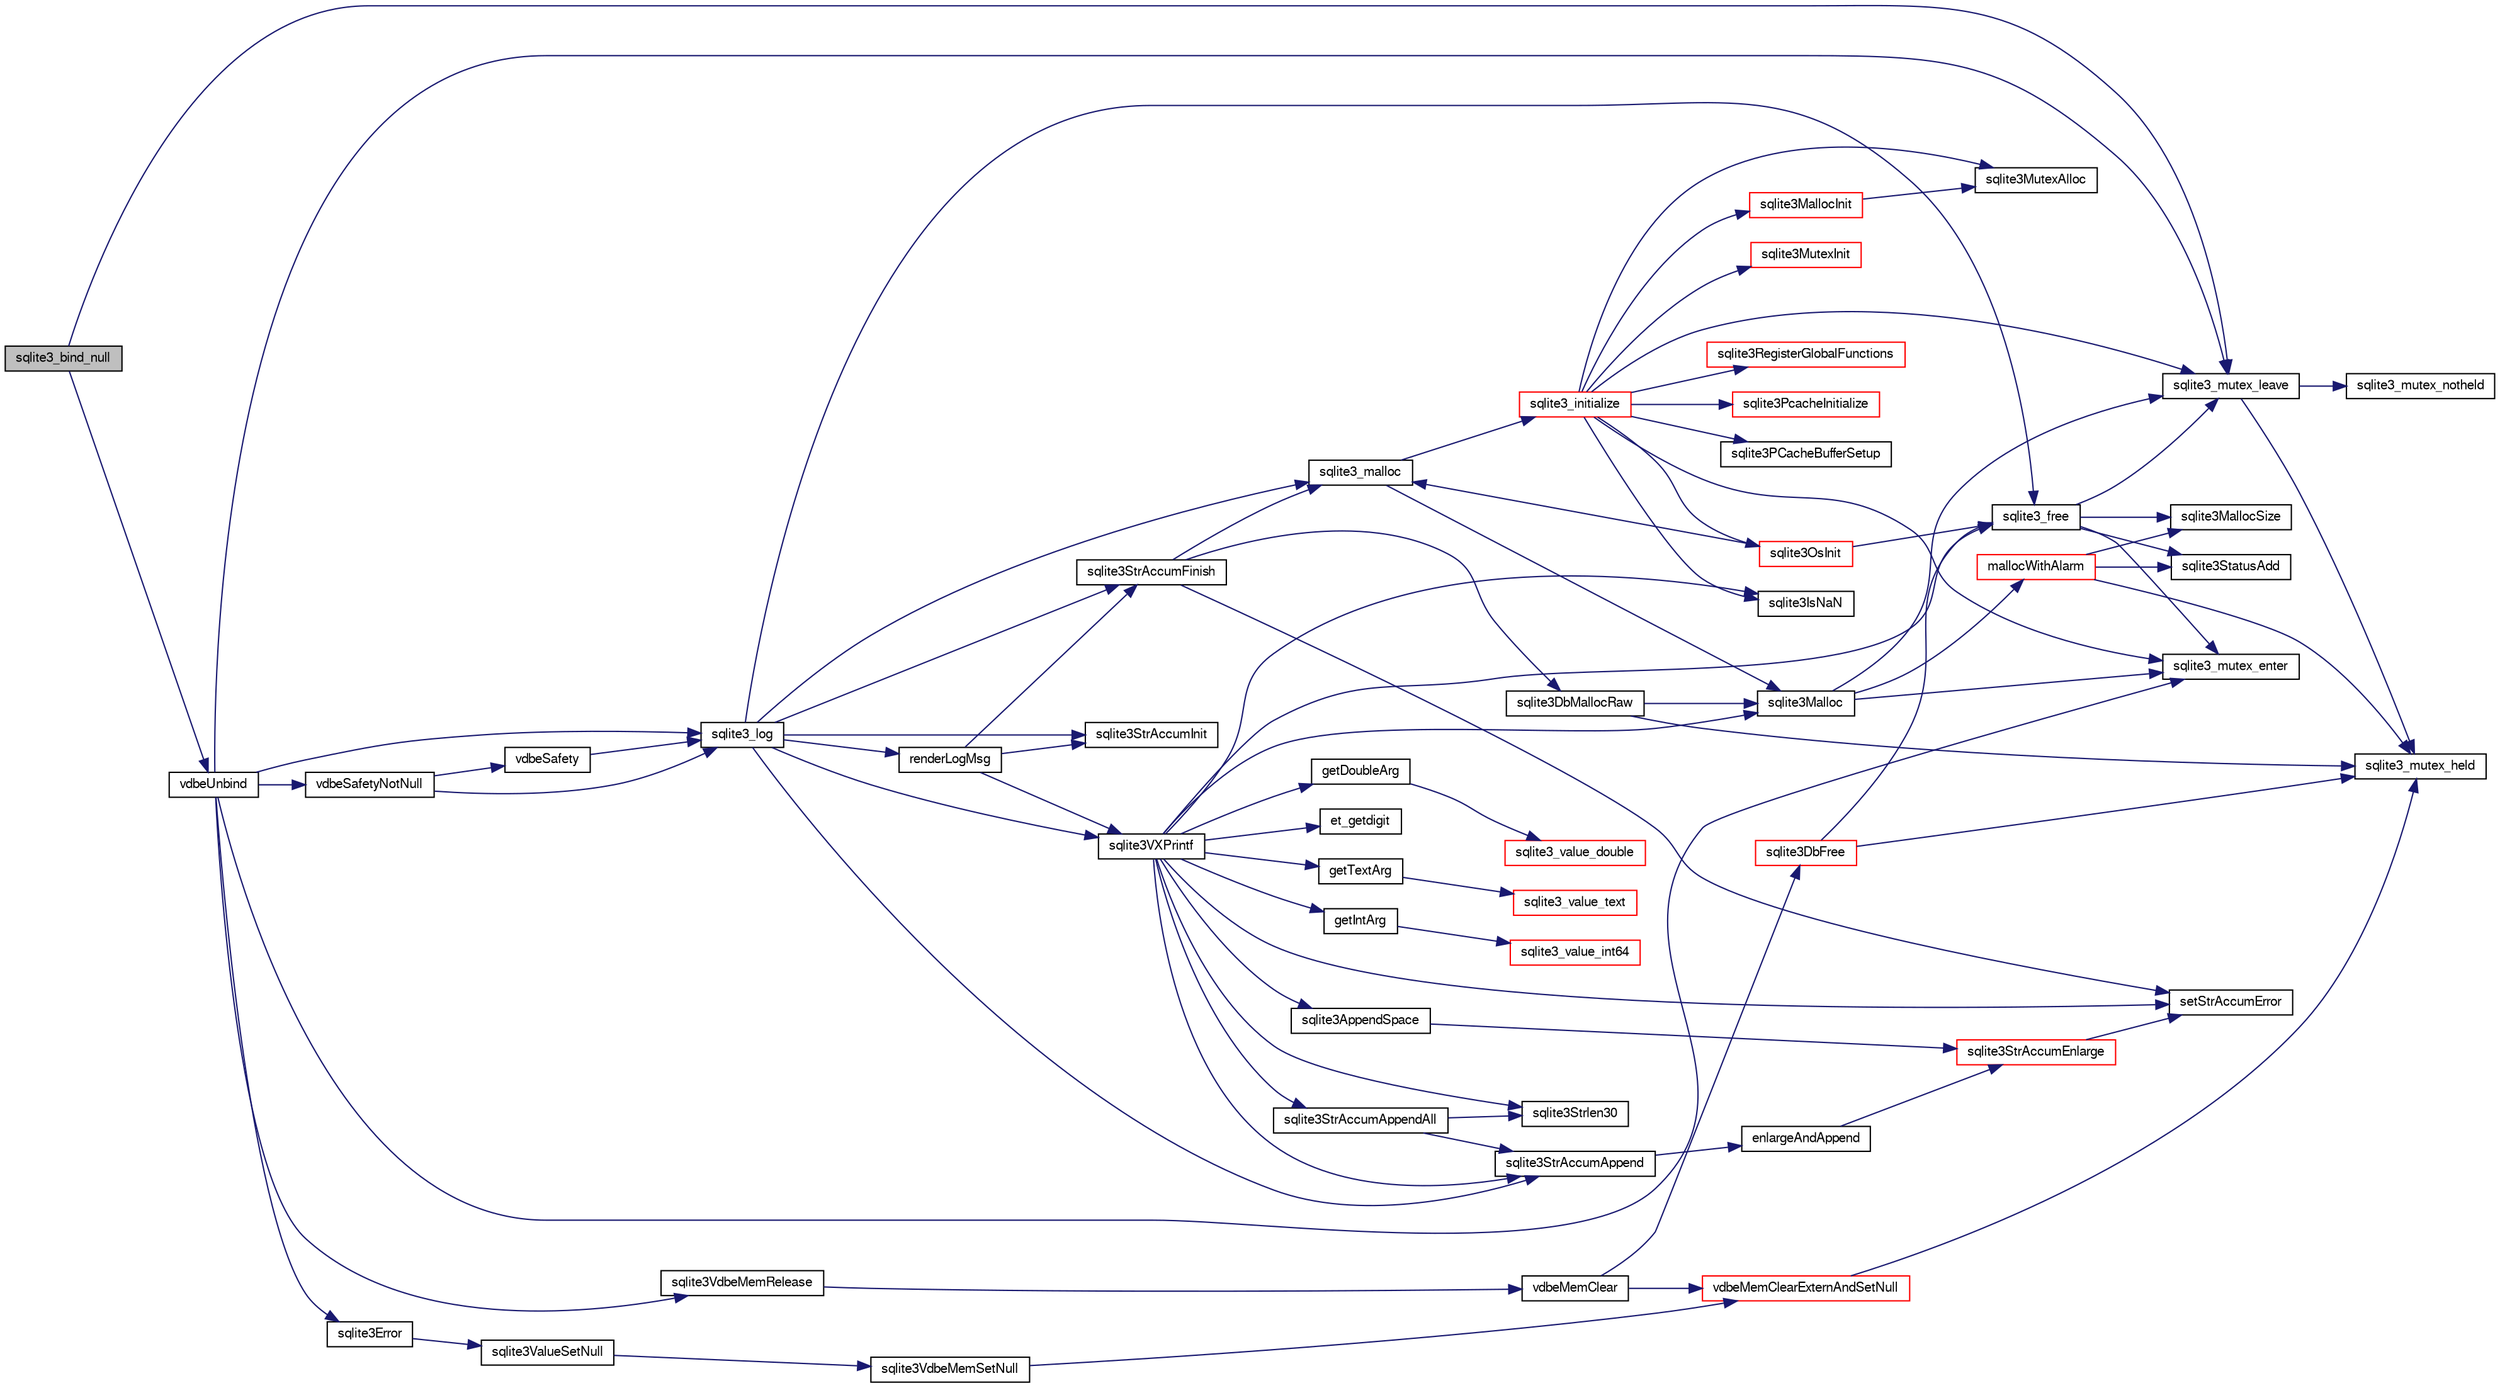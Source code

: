 digraph "sqlite3_bind_null"
{
  edge [fontname="FreeSans",fontsize="10",labelfontname="FreeSans",labelfontsize="10"];
  node [fontname="FreeSans",fontsize="10",shape=record];
  rankdir="LR";
  Node307136 [label="sqlite3_bind_null",height=0.2,width=0.4,color="black", fillcolor="grey75", style="filled", fontcolor="black"];
  Node307136 -> Node307137 [color="midnightblue",fontsize="10",style="solid",fontname="FreeSans"];
  Node307137 [label="vdbeUnbind",height=0.2,width=0.4,color="black", fillcolor="white", style="filled",URL="$sqlite3_8c.html#ae3ca3d8a878660305a0efd0c73c9f064"];
  Node307137 -> Node307138 [color="midnightblue",fontsize="10",style="solid",fontname="FreeSans"];
  Node307138 [label="vdbeSafetyNotNull",height=0.2,width=0.4,color="black", fillcolor="white", style="filled",URL="$sqlite3_8c.html#a018448275e86f09d8af8033cec4cafdf"];
  Node307138 -> Node307139 [color="midnightblue",fontsize="10",style="solid",fontname="FreeSans"];
  Node307139 [label="sqlite3_log",height=0.2,width=0.4,color="black", fillcolor="white", style="filled",URL="$sqlite3_8c.html#a298c9699bf9c143662c6b1fec4b2dc3b"];
  Node307139 -> Node307140 [color="midnightblue",fontsize="10",style="solid",fontname="FreeSans"];
  Node307140 [label="renderLogMsg",height=0.2,width=0.4,color="black", fillcolor="white", style="filled",URL="$sqlite3_8c.html#a7a02b43ce0a27bb52085c7f446d115af"];
  Node307140 -> Node307141 [color="midnightblue",fontsize="10",style="solid",fontname="FreeSans"];
  Node307141 [label="sqlite3StrAccumInit",height=0.2,width=0.4,color="black", fillcolor="white", style="filled",URL="$sqlite3_8c.html#aabf95e113b9d54d519cd15a56215f560"];
  Node307140 -> Node307142 [color="midnightblue",fontsize="10",style="solid",fontname="FreeSans"];
  Node307142 [label="sqlite3VXPrintf",height=0.2,width=0.4,color="black", fillcolor="white", style="filled",URL="$sqlite3_8c.html#a63c25806c9bd4a2b76f9a0eb232c6bde"];
  Node307142 -> Node307143 [color="midnightblue",fontsize="10",style="solid",fontname="FreeSans"];
  Node307143 [label="sqlite3StrAccumAppend",height=0.2,width=0.4,color="black", fillcolor="white", style="filled",URL="$sqlite3_8c.html#a56664fa33def33c5a5245b623441d5e0"];
  Node307143 -> Node307144 [color="midnightblue",fontsize="10",style="solid",fontname="FreeSans"];
  Node307144 [label="enlargeAndAppend",height=0.2,width=0.4,color="black", fillcolor="white", style="filled",URL="$sqlite3_8c.html#a25b21e61dc0883d849890eaa8a18088a"];
  Node307144 -> Node307145 [color="midnightblue",fontsize="10",style="solid",fontname="FreeSans"];
  Node307145 [label="sqlite3StrAccumEnlarge",height=0.2,width=0.4,color="red", fillcolor="white", style="filled",URL="$sqlite3_8c.html#a38976500a97c69d65086eeccca82dd96"];
  Node307145 -> Node307146 [color="midnightblue",fontsize="10",style="solid",fontname="FreeSans"];
  Node307146 [label="setStrAccumError",height=0.2,width=0.4,color="black", fillcolor="white", style="filled",URL="$sqlite3_8c.html#a3dc479a1fc8ba1ab8edfe51f8a0b102c"];
  Node307142 -> Node307415 [color="midnightblue",fontsize="10",style="solid",fontname="FreeSans"];
  Node307415 [label="getIntArg",height=0.2,width=0.4,color="black", fillcolor="white", style="filled",URL="$sqlite3_8c.html#abff258963dbd9205fb299851a64c67be"];
  Node307415 -> Node307299 [color="midnightblue",fontsize="10",style="solid",fontname="FreeSans"];
  Node307299 [label="sqlite3_value_int64",height=0.2,width=0.4,color="red", fillcolor="white", style="filled",URL="$sqlite3_8c.html#ab38d8627f4750672e72712df0b709e0d"];
  Node307142 -> Node307161 [color="midnightblue",fontsize="10",style="solid",fontname="FreeSans"];
  Node307161 [label="sqlite3Malloc",height=0.2,width=0.4,color="black", fillcolor="white", style="filled",URL="$sqlite3_8c.html#a361a2eaa846b1885f123abe46f5d8b2b"];
  Node307161 -> Node307155 [color="midnightblue",fontsize="10",style="solid",fontname="FreeSans"];
  Node307155 [label="sqlite3_mutex_enter",height=0.2,width=0.4,color="black", fillcolor="white", style="filled",URL="$sqlite3_8c.html#a1c12cde690bd89f104de5cbad12a6bf5"];
  Node307161 -> Node307162 [color="midnightblue",fontsize="10",style="solid",fontname="FreeSans"];
  Node307162 [label="mallocWithAlarm",height=0.2,width=0.4,color="red", fillcolor="white", style="filled",URL="$sqlite3_8c.html#ab070d5cf8e48ec8a6a43cf025d48598b"];
  Node307162 -> Node307149 [color="midnightblue",fontsize="10",style="solid",fontname="FreeSans"];
  Node307149 [label="sqlite3_mutex_held",height=0.2,width=0.4,color="black", fillcolor="white", style="filled",URL="$sqlite3_8c.html#acf77da68932b6bc163c5e68547ecc3e7"];
  Node307162 -> Node307152 [color="midnightblue",fontsize="10",style="solid",fontname="FreeSans"];
  Node307152 [label="sqlite3MallocSize",height=0.2,width=0.4,color="black", fillcolor="white", style="filled",URL="$sqlite3_8c.html#acf5d2a5f35270bafb050bd2def576955"];
  Node307162 -> Node307156 [color="midnightblue",fontsize="10",style="solid",fontname="FreeSans"];
  Node307156 [label="sqlite3StatusAdd",height=0.2,width=0.4,color="black", fillcolor="white", style="filled",URL="$sqlite3_8c.html#afa029f93586aeab4cc85360905dae9cd"];
  Node307161 -> Node307157 [color="midnightblue",fontsize="10",style="solid",fontname="FreeSans"];
  Node307157 [label="sqlite3_mutex_leave",height=0.2,width=0.4,color="black", fillcolor="white", style="filled",URL="$sqlite3_8c.html#a5838d235601dbd3c1fa993555c6bcc93"];
  Node307157 -> Node307149 [color="midnightblue",fontsize="10",style="solid",fontname="FreeSans"];
  Node307157 -> Node307158 [color="midnightblue",fontsize="10",style="solid",fontname="FreeSans"];
  Node307158 [label="sqlite3_mutex_notheld",height=0.2,width=0.4,color="black", fillcolor="white", style="filled",URL="$sqlite3_8c.html#a83967c837c1c000d3b5adcfaa688f5dc"];
  Node307142 -> Node307146 [color="midnightblue",fontsize="10",style="solid",fontname="FreeSans"];
  Node307142 -> Node307416 [color="midnightblue",fontsize="10",style="solid",fontname="FreeSans"];
  Node307416 [label="getDoubleArg",height=0.2,width=0.4,color="black", fillcolor="white", style="filled",URL="$sqlite3_8c.html#a1cf25120072c85bd261983b24c12c3d9"];
  Node307416 -> Node307303 [color="midnightblue",fontsize="10",style="solid",fontname="FreeSans"];
  Node307303 [label="sqlite3_value_double",height=0.2,width=0.4,color="red", fillcolor="white", style="filled",URL="$sqlite3_8c.html#a3e50c1a2dd484a8b6911c9d163816b88"];
  Node307142 -> Node307308 [color="midnightblue",fontsize="10",style="solid",fontname="FreeSans"];
  Node307308 [label="sqlite3IsNaN",height=0.2,width=0.4,color="black", fillcolor="white", style="filled",URL="$sqlite3_8c.html#aed4d78203877c3486765ccbc7feebb50"];
  Node307142 -> Node307224 [color="midnightblue",fontsize="10",style="solid",fontname="FreeSans"];
  Node307224 [label="sqlite3Strlen30",height=0.2,width=0.4,color="black", fillcolor="white", style="filled",URL="$sqlite3_8c.html#a3dcd80ba41f1a308193dee74857b62a7"];
  Node307142 -> Node307417 [color="midnightblue",fontsize="10",style="solid",fontname="FreeSans"];
  Node307417 [label="et_getdigit",height=0.2,width=0.4,color="black", fillcolor="white", style="filled",URL="$sqlite3_8c.html#a40c5a308749ad07cc2397a53e081bff0"];
  Node307142 -> Node307418 [color="midnightblue",fontsize="10",style="solid",fontname="FreeSans"];
  Node307418 [label="getTextArg",height=0.2,width=0.4,color="black", fillcolor="white", style="filled",URL="$sqlite3_8c.html#afbb41850423ef20071cefaab0431e04d"];
  Node307418 -> Node307230 [color="midnightblue",fontsize="10",style="solid",fontname="FreeSans"];
  Node307230 [label="sqlite3_value_text",height=0.2,width=0.4,color="red", fillcolor="white", style="filled",URL="$sqlite3_8c.html#aef2ace3239e6dd59c74110faa70f8171"];
  Node307142 -> Node307419 [color="midnightblue",fontsize="10",style="solid",fontname="FreeSans"];
  Node307419 [label="sqlite3StrAccumAppendAll",height=0.2,width=0.4,color="black", fillcolor="white", style="filled",URL="$sqlite3_8c.html#acaf8f3e4f99a3c3a4a77e9c987547289"];
  Node307419 -> Node307143 [color="midnightblue",fontsize="10",style="solid",fontname="FreeSans"];
  Node307419 -> Node307224 [color="midnightblue",fontsize="10",style="solid",fontname="FreeSans"];
  Node307142 -> Node307420 [color="midnightblue",fontsize="10",style="solid",fontname="FreeSans"];
  Node307420 [label="sqlite3AppendSpace",height=0.2,width=0.4,color="black", fillcolor="white", style="filled",URL="$sqlite3_8c.html#aefd38a5afc0020d4a93855c3ee7c63a8"];
  Node307420 -> Node307145 [color="midnightblue",fontsize="10",style="solid",fontname="FreeSans"];
  Node307142 -> Node307154 [color="midnightblue",fontsize="10",style="solid",fontname="FreeSans"];
  Node307154 [label="sqlite3_free",height=0.2,width=0.4,color="black", fillcolor="white", style="filled",URL="$sqlite3_8c.html#a6552349e36a8a691af5487999ab09519"];
  Node307154 -> Node307155 [color="midnightblue",fontsize="10",style="solid",fontname="FreeSans"];
  Node307154 -> Node307156 [color="midnightblue",fontsize="10",style="solid",fontname="FreeSans"];
  Node307154 -> Node307152 [color="midnightblue",fontsize="10",style="solid",fontname="FreeSans"];
  Node307154 -> Node307157 [color="midnightblue",fontsize="10",style="solid",fontname="FreeSans"];
  Node307140 -> Node307251 [color="midnightblue",fontsize="10",style="solid",fontname="FreeSans"];
  Node307251 [label="sqlite3StrAccumFinish",height=0.2,width=0.4,color="black", fillcolor="white", style="filled",URL="$sqlite3_8c.html#adb7f26b10ac1b847db6f000ef4c2e2ba"];
  Node307251 -> Node307160 [color="midnightblue",fontsize="10",style="solid",fontname="FreeSans"];
  Node307160 [label="sqlite3DbMallocRaw",height=0.2,width=0.4,color="black", fillcolor="white", style="filled",URL="$sqlite3_8c.html#abbe8be0cf7175e11ddc3e2218fad924e"];
  Node307160 -> Node307149 [color="midnightblue",fontsize="10",style="solid",fontname="FreeSans"];
  Node307160 -> Node307161 [color="midnightblue",fontsize="10",style="solid",fontname="FreeSans"];
  Node307251 -> Node307226 [color="midnightblue",fontsize="10",style="solid",fontname="FreeSans"];
  Node307226 [label="sqlite3_malloc",height=0.2,width=0.4,color="black", fillcolor="white", style="filled",URL="$sqlite3_8c.html#ac79dba55fc32b6a840cf5a9769bce7cd"];
  Node307226 -> Node307167 [color="midnightblue",fontsize="10",style="solid",fontname="FreeSans"];
  Node307167 [label="sqlite3_initialize",height=0.2,width=0.4,color="red", fillcolor="white", style="filled",URL="$sqlite3_8c.html#ab0c0ee2d5d4cf8b28e9572296a8861df"];
  Node307167 -> Node307168 [color="midnightblue",fontsize="10",style="solid",fontname="FreeSans"];
  Node307168 [label="sqlite3MutexInit",height=0.2,width=0.4,color="red", fillcolor="white", style="filled",URL="$sqlite3_8c.html#a7906afcdd1cdb3d0007eb932398a1158"];
  Node307167 -> Node307186 [color="midnightblue",fontsize="10",style="solid",fontname="FreeSans"];
  Node307186 [label="sqlite3MutexAlloc",height=0.2,width=0.4,color="black", fillcolor="white", style="filled",URL="$sqlite3_8c.html#a0e3f432ee581f6876b590e7ad7e84e19"];
  Node307167 -> Node307155 [color="midnightblue",fontsize="10",style="solid",fontname="FreeSans"];
  Node307167 -> Node307187 [color="midnightblue",fontsize="10",style="solid",fontname="FreeSans"];
  Node307187 [label="sqlite3MallocInit",height=0.2,width=0.4,color="red", fillcolor="white", style="filled",URL="$sqlite3_8c.html#a9e06f9e7cad0d83ce80ab493c9533552"];
  Node307187 -> Node307186 [color="midnightblue",fontsize="10",style="solid",fontname="FreeSans"];
  Node307167 -> Node307157 [color="midnightblue",fontsize="10",style="solid",fontname="FreeSans"];
  Node307167 -> Node307227 [color="midnightblue",fontsize="10",style="solid",fontname="FreeSans"];
  Node307227 [label="sqlite3RegisterGlobalFunctions",height=0.2,width=0.4,color="red", fillcolor="white", style="filled",URL="$sqlite3_8c.html#a9f75bd111010f29e1b8d74344473c4ec"];
  Node307167 -> Node307408 [color="midnightblue",fontsize="10",style="solid",fontname="FreeSans"];
  Node307408 [label="sqlite3PcacheInitialize",height=0.2,width=0.4,color="red", fillcolor="white", style="filled",URL="$sqlite3_8c.html#a2902c61ddc88bea002c4d69fe4052b1f"];
  Node307167 -> Node307409 [color="midnightblue",fontsize="10",style="solid",fontname="FreeSans"];
  Node307409 [label="sqlite3OsInit",height=0.2,width=0.4,color="red", fillcolor="white", style="filled",URL="$sqlite3_8c.html#afeaa886fe1ca086a30fd278b1d069762"];
  Node307409 -> Node307226 [color="midnightblue",fontsize="10",style="solid",fontname="FreeSans"];
  Node307409 -> Node307154 [color="midnightblue",fontsize="10",style="solid",fontname="FreeSans"];
  Node307167 -> Node307413 [color="midnightblue",fontsize="10",style="solid",fontname="FreeSans"];
  Node307413 [label="sqlite3PCacheBufferSetup",height=0.2,width=0.4,color="black", fillcolor="white", style="filled",URL="$sqlite3_8c.html#ad18a1eebefdfbc4254f473f7b0101937"];
  Node307167 -> Node307308 [color="midnightblue",fontsize="10",style="solid",fontname="FreeSans"];
  Node307226 -> Node307161 [color="midnightblue",fontsize="10",style="solid",fontname="FreeSans"];
  Node307251 -> Node307146 [color="midnightblue",fontsize="10",style="solid",fontname="FreeSans"];
  Node307139 -> Node307141 [color="midnightblue",fontsize="10",style="solid",fontname="FreeSans"];
  Node307139 -> Node307142 [color="midnightblue",fontsize="10",style="solid",fontname="FreeSans"];
  Node307139 -> Node307251 [color="midnightblue",fontsize="10",style="solid",fontname="FreeSans"];
  Node307139 -> Node307226 [color="midnightblue",fontsize="10",style="solid",fontname="FreeSans"];
  Node307139 -> Node307154 [color="midnightblue",fontsize="10",style="solid",fontname="FreeSans"];
  Node307139 -> Node307143 [color="midnightblue",fontsize="10",style="solid",fontname="FreeSans"];
  Node307138 -> Node307421 [color="midnightblue",fontsize="10",style="solid",fontname="FreeSans"];
  Node307421 [label="vdbeSafety",height=0.2,width=0.4,color="black", fillcolor="white", style="filled",URL="$sqlite3_8c.html#ad376f1aa66b2801fa8fb2fb134f370fd"];
  Node307421 -> Node307139 [color="midnightblue",fontsize="10",style="solid",fontname="FreeSans"];
  Node307137 -> Node307155 [color="midnightblue",fontsize="10",style="solid",fontname="FreeSans"];
  Node307137 -> Node307355 [color="midnightblue",fontsize="10",style="solid",fontname="FreeSans"];
  Node307355 [label="sqlite3Error",height=0.2,width=0.4,color="black", fillcolor="white", style="filled",URL="$sqlite3_8c.html#a4ba5e8be78db50d5538dcaa45bcf74d3"];
  Node307355 -> Node307356 [color="midnightblue",fontsize="10",style="solid",fontname="FreeSans"];
  Node307356 [label="sqlite3ValueSetNull",height=0.2,width=0.4,color="black", fillcolor="white", style="filled",URL="$sqlite3_8c.html#ad9bc4507a7806b37946116afbe183b95"];
  Node307356 -> Node307236 [color="midnightblue",fontsize="10",style="solid",fontname="FreeSans"];
  Node307236 [label="sqlite3VdbeMemSetNull",height=0.2,width=0.4,color="black", fillcolor="white", style="filled",URL="$sqlite3_8c.html#ae01092c23aebaf8a3ebdf3954609b410"];
  Node307236 -> Node307237 [color="midnightblue",fontsize="10",style="solid",fontname="FreeSans"];
  Node307237 [label="vdbeMemClearExternAndSetNull",height=0.2,width=0.4,color="red", fillcolor="white", style="filled",URL="$sqlite3_8c.html#a29c41a360fb0e86b817777daf061230c"];
  Node307237 -> Node307149 [color="midnightblue",fontsize="10",style="solid",fontname="FreeSans"];
  Node307137 -> Node307157 [color="midnightblue",fontsize="10",style="solid",fontname="FreeSans"];
  Node307137 -> Node307139 [color="midnightblue",fontsize="10",style="solid",fontname="FreeSans"];
  Node307137 -> Node307243 [color="midnightblue",fontsize="10",style="solid",fontname="FreeSans"];
  Node307243 [label="sqlite3VdbeMemRelease",height=0.2,width=0.4,color="black", fillcolor="white", style="filled",URL="$sqlite3_8c.html#a90606361dbeba88159fd6ff03fcc10cc"];
  Node307243 -> Node307244 [color="midnightblue",fontsize="10",style="solid",fontname="FreeSans"];
  Node307244 [label="vdbeMemClear",height=0.2,width=0.4,color="black", fillcolor="white", style="filled",URL="$sqlite3_8c.html#a489eef6e55ad0dadf67578726b935d12"];
  Node307244 -> Node307237 [color="midnightblue",fontsize="10",style="solid",fontname="FreeSans"];
  Node307244 -> Node307148 [color="midnightblue",fontsize="10",style="solid",fontname="FreeSans"];
  Node307148 [label="sqlite3DbFree",height=0.2,width=0.4,color="red", fillcolor="white", style="filled",URL="$sqlite3_8c.html#ac70ab821a6607b4a1b909582dc37a069"];
  Node307148 -> Node307149 [color="midnightblue",fontsize="10",style="solid",fontname="FreeSans"];
  Node307148 -> Node307154 [color="midnightblue",fontsize="10",style="solid",fontname="FreeSans"];
  Node307136 -> Node307157 [color="midnightblue",fontsize="10",style="solid",fontname="FreeSans"];
}
